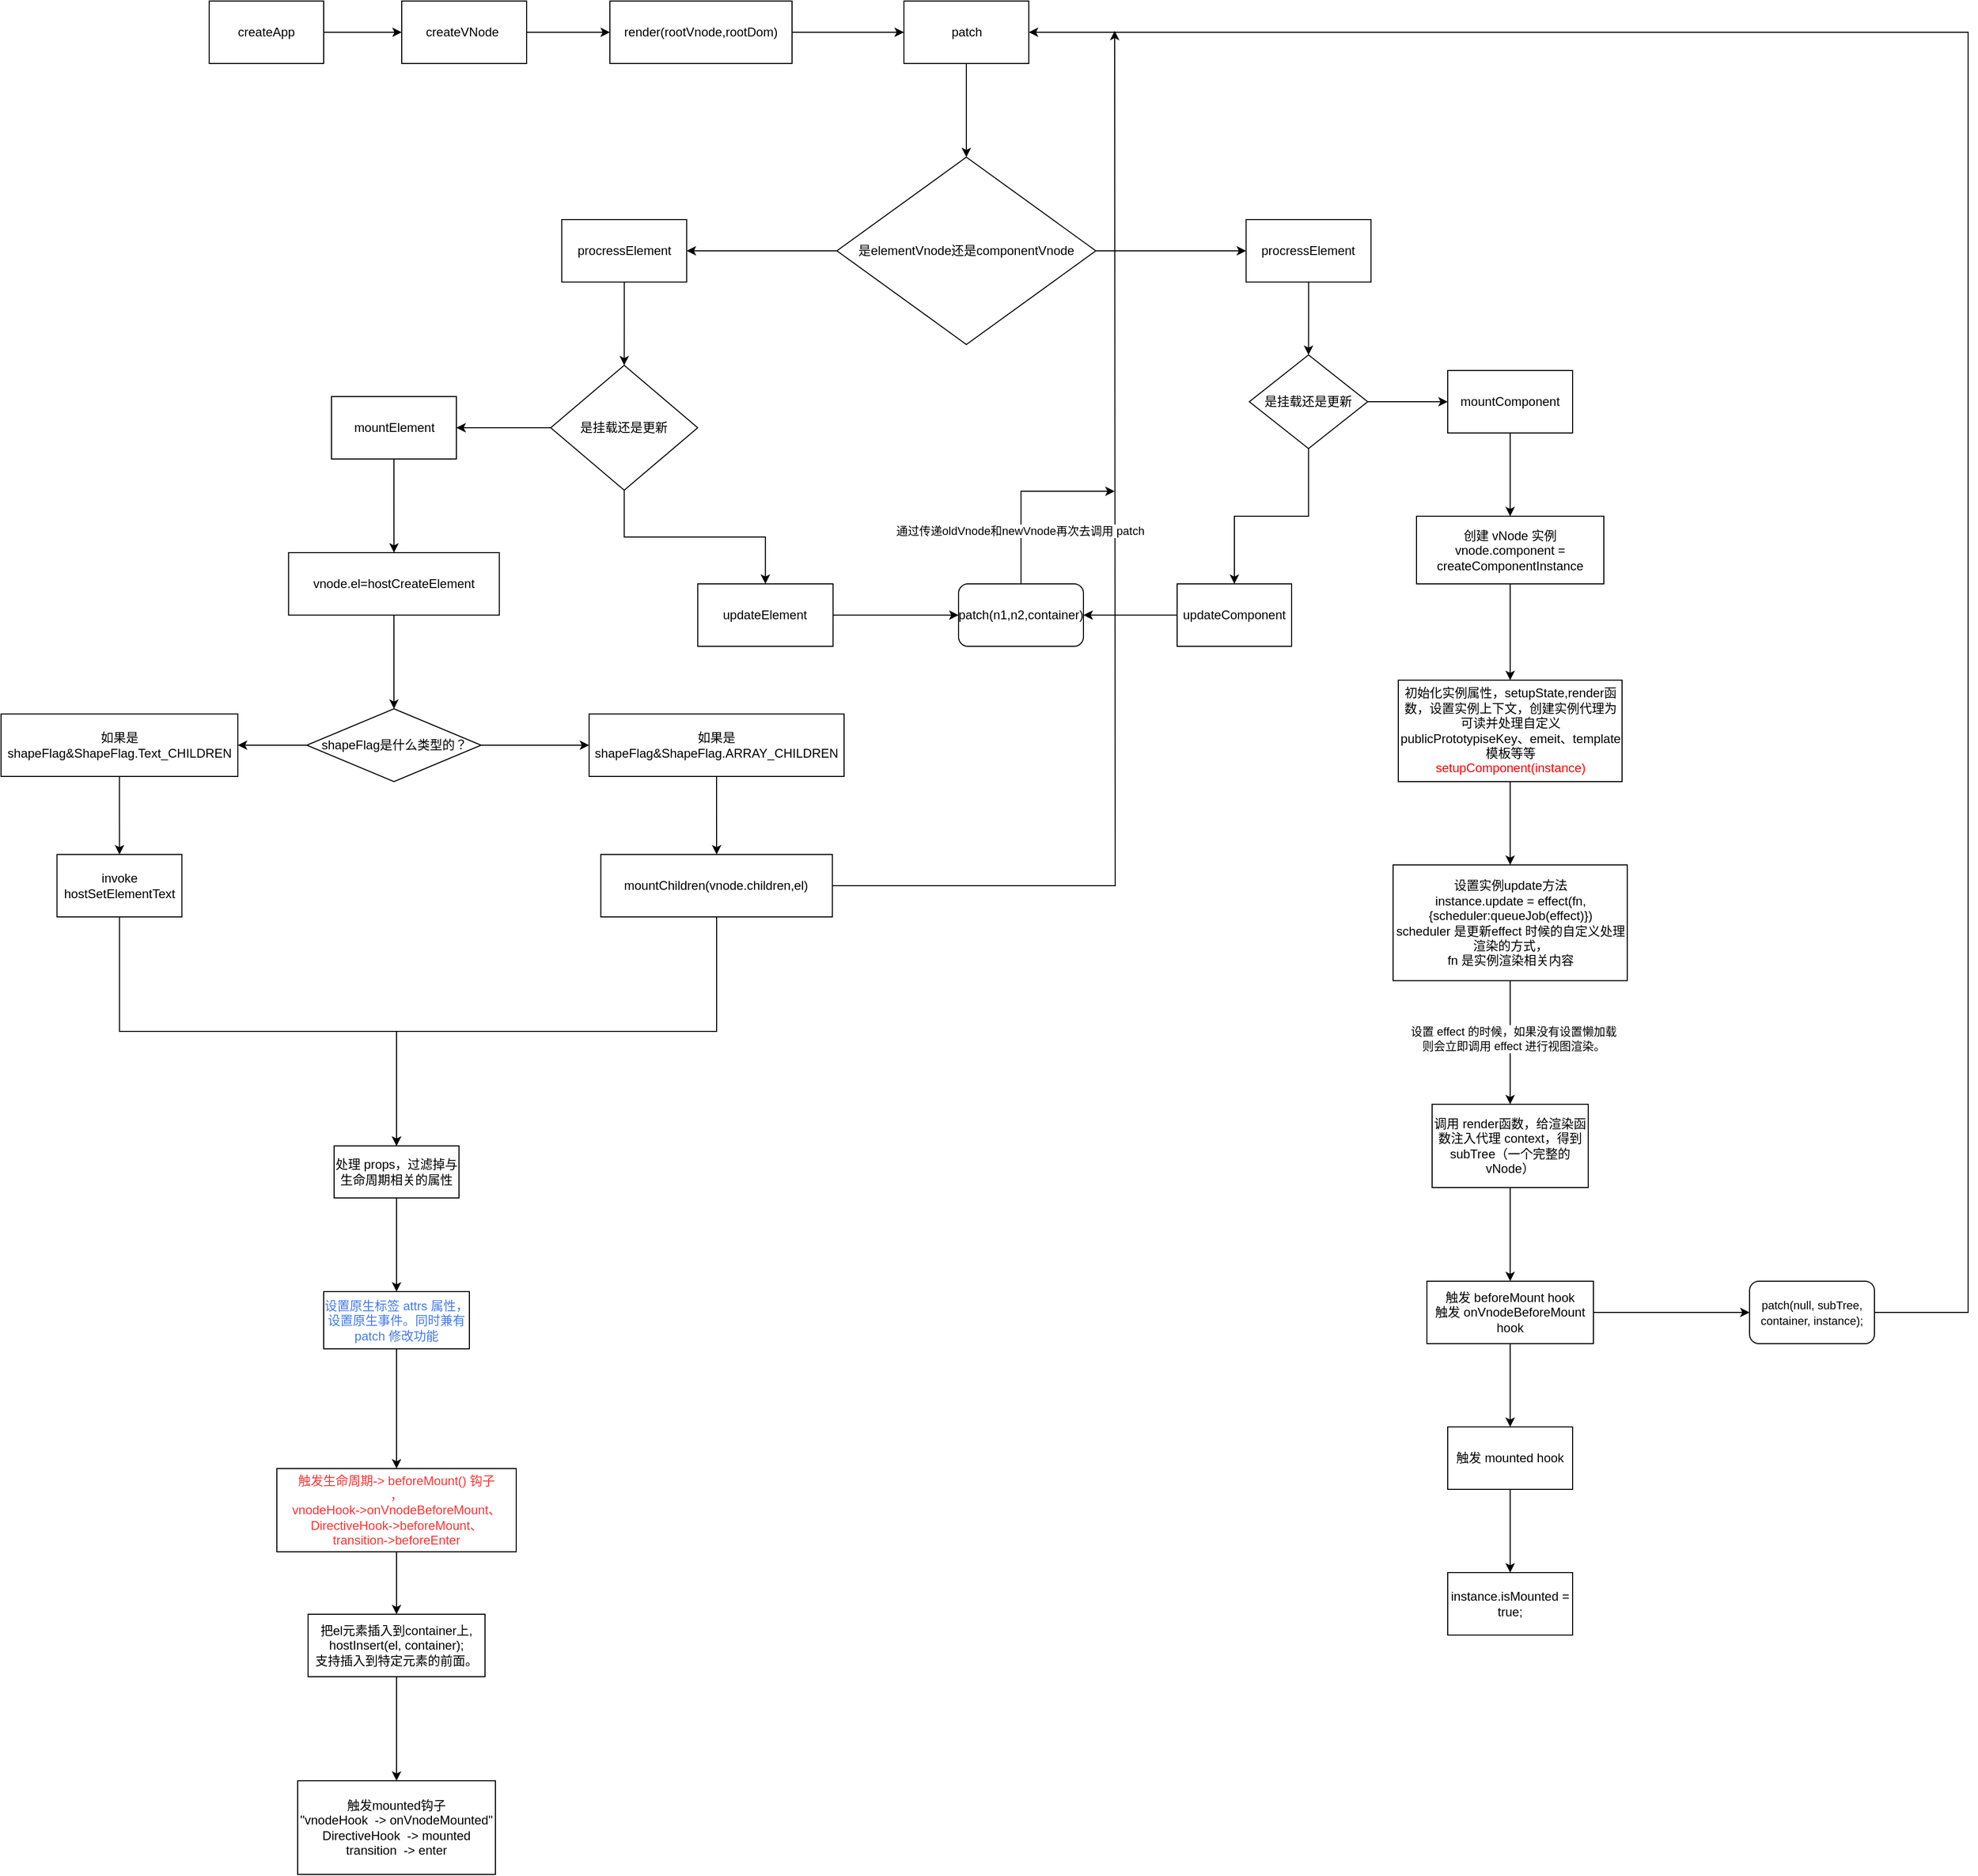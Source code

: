 <mxfile version="14.9.2" type="github">
  <diagram id="I8amUebuneuJQ4XskiNJ" name="第 1 页">
    <mxGraphModel dx="1810" dy="530" grid="1" gridSize="10" guides="1" tooltips="1" connect="1" arrows="1" fold="1" page="1" pageScale="1" pageWidth="827" pageHeight="1169" math="0" shadow="0">
      <root>
        <mxCell id="0" />
        <mxCell id="1" parent="0" />
        <mxCell id="YHqq5NevsVm51CY2uchS-3" value="" style="edgeStyle=orthogonalEdgeStyle;rounded=0;orthogonalLoop=1;jettySize=auto;html=1;" edge="1" parent="1" source="YHqq5NevsVm51CY2uchS-1" target="YHqq5NevsVm51CY2uchS-2">
          <mxGeometry relative="1" as="geometry" />
        </mxCell>
        <mxCell id="YHqq5NevsVm51CY2uchS-1" value="createApp" style="rounded=0;whiteSpace=wrap;html=1;" vertex="1" parent="1">
          <mxGeometry x="70" y="210" width="110" height="60" as="geometry" />
        </mxCell>
        <mxCell id="YHqq5NevsVm51CY2uchS-5" value="" style="edgeStyle=orthogonalEdgeStyle;rounded=0;orthogonalLoop=1;jettySize=auto;html=1;" edge="1" parent="1" source="YHqq5NevsVm51CY2uchS-2" target="YHqq5NevsVm51CY2uchS-4">
          <mxGeometry relative="1" as="geometry" />
        </mxCell>
        <mxCell id="YHqq5NevsVm51CY2uchS-2" value="createVNode&lt;span style=&quot;white-space: pre&quot;&gt;	&lt;/span&gt;" style="whiteSpace=wrap;html=1;rounded=0;" vertex="1" parent="1">
          <mxGeometry x="255" y="210" width="120" height="60" as="geometry" />
        </mxCell>
        <mxCell id="YHqq5NevsVm51CY2uchS-7" value="" style="edgeStyle=orthogonalEdgeStyle;rounded=0;orthogonalLoop=1;jettySize=auto;html=1;" edge="1" parent="1" source="YHqq5NevsVm51CY2uchS-4" target="YHqq5NevsVm51CY2uchS-6">
          <mxGeometry relative="1" as="geometry" />
        </mxCell>
        <mxCell id="YHqq5NevsVm51CY2uchS-4" value="render(rootVnode,rootDom)" style="whiteSpace=wrap;html=1;rounded=0;" vertex="1" parent="1">
          <mxGeometry x="455" y="210" width="175" height="60" as="geometry" />
        </mxCell>
        <mxCell id="YHqq5NevsVm51CY2uchS-9" value="" style="edgeStyle=orthogonalEdgeStyle;rounded=0;orthogonalLoop=1;jettySize=auto;html=1;" edge="1" parent="1" source="YHqq5NevsVm51CY2uchS-6" target="YHqq5NevsVm51CY2uchS-8">
          <mxGeometry relative="1" as="geometry" />
        </mxCell>
        <mxCell id="YHqq5NevsVm51CY2uchS-6" value="patch" style="whiteSpace=wrap;html=1;rounded=0;" vertex="1" parent="1">
          <mxGeometry x="737.5" y="210" width="120" height="60" as="geometry" />
        </mxCell>
        <mxCell id="YHqq5NevsVm51CY2uchS-11" value="" style="edgeStyle=orthogonalEdgeStyle;rounded=0;orthogonalLoop=1;jettySize=auto;html=1;" edge="1" parent="1" source="YHqq5NevsVm51CY2uchS-8" target="YHqq5NevsVm51CY2uchS-10">
          <mxGeometry relative="1" as="geometry" />
        </mxCell>
        <mxCell id="YHqq5NevsVm51CY2uchS-51" value="" style="edgeStyle=orthogonalEdgeStyle;rounded=0;orthogonalLoop=1;jettySize=auto;html=1;" edge="1" parent="1" source="YHqq5NevsVm51CY2uchS-8" target="YHqq5NevsVm51CY2uchS-50">
          <mxGeometry relative="1" as="geometry" />
        </mxCell>
        <mxCell id="YHqq5NevsVm51CY2uchS-8" value="是elementVnode还是componentVnode" style="rhombus;whiteSpace=wrap;html=1;rounded=0;" vertex="1" parent="1">
          <mxGeometry x="673.13" y="360" width="248.75" height="180" as="geometry" />
        </mxCell>
        <mxCell id="YHqq5NevsVm51CY2uchS-17" value="" style="edgeStyle=orthogonalEdgeStyle;rounded=0;orthogonalLoop=1;jettySize=auto;html=1;" edge="1" parent="1" source="YHqq5NevsVm51CY2uchS-10" target="YHqq5NevsVm51CY2uchS-16">
          <mxGeometry relative="1" as="geometry" />
        </mxCell>
        <mxCell id="YHqq5NevsVm51CY2uchS-10" value="procressElement" style="whiteSpace=wrap;html=1;rounded=0;" vertex="1" parent="1">
          <mxGeometry x="408.755" y="420" width="120" height="60" as="geometry" />
        </mxCell>
        <mxCell id="YHqq5NevsVm51CY2uchS-19" value="" style="edgeStyle=orthogonalEdgeStyle;rounded=0;orthogonalLoop=1;jettySize=auto;html=1;" edge="1" parent="1" source="YHqq5NevsVm51CY2uchS-16" target="YHqq5NevsVm51CY2uchS-18">
          <mxGeometry relative="1" as="geometry" />
        </mxCell>
        <mxCell id="YHqq5NevsVm51CY2uchS-29" value="" style="edgeStyle=orthogonalEdgeStyle;rounded=0;orthogonalLoop=1;jettySize=auto;html=1;" edge="1" parent="1" source="YHqq5NevsVm51CY2uchS-16" target="YHqq5NevsVm51CY2uchS-28">
          <mxGeometry relative="1" as="geometry" />
        </mxCell>
        <mxCell id="YHqq5NevsVm51CY2uchS-16" value="是挂载还是更新" style="rhombus;whiteSpace=wrap;html=1;rounded=0;" vertex="1" parent="1">
          <mxGeometry x="398.13" y="560" width="141.25" height="120" as="geometry" />
        </mxCell>
        <mxCell id="YHqq5NevsVm51CY2uchS-21" value="" style="edgeStyle=orthogonalEdgeStyle;rounded=0;orthogonalLoop=1;jettySize=auto;html=1;" edge="1" parent="1" source="YHqq5NevsVm51CY2uchS-18" target="YHqq5NevsVm51CY2uchS-20">
          <mxGeometry relative="1" as="geometry" />
        </mxCell>
        <mxCell id="YHqq5NevsVm51CY2uchS-18" value="mountElement" style="whiteSpace=wrap;html=1;rounded=0;" vertex="1" parent="1">
          <mxGeometry x="187.505" y="590" width="120" height="60" as="geometry" />
        </mxCell>
        <mxCell id="YHqq5NevsVm51CY2uchS-23" value="" style="edgeStyle=orthogonalEdgeStyle;rounded=0;orthogonalLoop=1;jettySize=auto;html=1;" edge="1" parent="1" source="YHqq5NevsVm51CY2uchS-20" target="YHqq5NevsVm51CY2uchS-22">
          <mxGeometry relative="1" as="geometry" />
        </mxCell>
        <mxCell id="YHqq5NevsVm51CY2uchS-20" value="vnode.el=hostCreateElement" style="whiteSpace=wrap;html=1;rounded=0;" vertex="1" parent="1">
          <mxGeometry x="146.26" y="740" width="202.5" height="60" as="geometry" />
        </mxCell>
        <mxCell id="YHqq5NevsVm51CY2uchS-25" value="" style="edgeStyle=orthogonalEdgeStyle;rounded=0;orthogonalLoop=1;jettySize=auto;html=1;" edge="1" parent="1" source="YHqq5NevsVm51CY2uchS-22" target="YHqq5NevsVm51CY2uchS-24">
          <mxGeometry relative="1" as="geometry" />
        </mxCell>
        <mxCell id="YHqq5NevsVm51CY2uchS-31" value="" style="edgeStyle=orthogonalEdgeStyle;rounded=0;orthogonalLoop=1;jettySize=auto;html=1;" edge="1" parent="1" source="YHqq5NevsVm51CY2uchS-22" target="YHqq5NevsVm51CY2uchS-30">
          <mxGeometry relative="1" as="geometry" />
        </mxCell>
        <mxCell id="YHqq5NevsVm51CY2uchS-22" value="shapeFlag是什么类型的？" style="rhombus;whiteSpace=wrap;html=1;fontFamily=Helvetica;fontSize=12;fontColor=#000000;align=center;strokeColor=#000000;fillColor=#ffffff;" vertex="1" parent="1">
          <mxGeometry x="163.76" y="890" width="167.51" height="70" as="geometry" />
        </mxCell>
        <mxCell id="YHqq5NevsVm51CY2uchS-27" value="" style="edgeStyle=orthogonalEdgeStyle;rounded=0;orthogonalLoop=1;jettySize=auto;html=1;" edge="1" parent="1" source="YHqq5NevsVm51CY2uchS-24" target="YHqq5NevsVm51CY2uchS-26">
          <mxGeometry relative="1" as="geometry" />
        </mxCell>
        <mxCell id="YHqq5NevsVm51CY2uchS-24" value="如果是shapeFlag&amp;amp;ShapeFlag.Text_CHILDREN" style="whiteSpace=wrap;html=1;rounded=0;" vertex="1" parent="1">
          <mxGeometry x="-130" y="895" width="227.51" height="60" as="geometry" />
        </mxCell>
        <mxCell id="YHqq5NevsVm51CY2uchS-37" value="" style="edgeStyle=orthogonalEdgeStyle;rounded=0;orthogonalLoop=1;jettySize=auto;html=1;" edge="1" parent="1" source="YHqq5NevsVm51CY2uchS-26" target="YHqq5NevsVm51CY2uchS-36">
          <mxGeometry relative="1" as="geometry">
            <Array as="points">
              <mxPoint x="-16" y="1200" />
              <mxPoint x="250" y="1200" />
            </Array>
          </mxGeometry>
        </mxCell>
        <mxCell id="YHqq5NevsVm51CY2uchS-26" value="invoke hostSetElementText" style="whiteSpace=wrap;html=1;rounded=0;" vertex="1" parent="1">
          <mxGeometry x="-76.245" y="1030" width="120" height="60" as="geometry" />
        </mxCell>
        <mxCell id="YHqq5NevsVm51CY2uchS-88" style="edgeStyle=orthogonalEdgeStyle;rounded=0;orthogonalLoop=1;jettySize=auto;html=1;" edge="1" parent="1" source="YHqq5NevsVm51CY2uchS-28" target="YHqq5NevsVm51CY2uchS-86">
          <mxGeometry relative="1" as="geometry" />
        </mxCell>
        <mxCell id="YHqq5NevsVm51CY2uchS-28" value="&lt;span&gt;updateElement&lt;/span&gt;" style="whiteSpace=wrap;html=1;rounded=0;" vertex="1" parent="1">
          <mxGeometry x="539.38" y="770" width="130" height="60" as="geometry" />
        </mxCell>
        <mxCell id="YHqq5NevsVm51CY2uchS-33" value="" style="edgeStyle=orthogonalEdgeStyle;rounded=0;orthogonalLoop=1;jettySize=auto;html=1;" edge="1" parent="1" source="YHqq5NevsVm51CY2uchS-30" target="YHqq5NevsVm51CY2uchS-32">
          <mxGeometry relative="1" as="geometry" />
        </mxCell>
        <mxCell id="YHqq5NevsVm51CY2uchS-30" value="如果是shapeFlag&amp;amp;ShapeFlag.ARRAY_CHILDREN" style="whiteSpace=wrap;html=1;" vertex="1" parent="1">
          <mxGeometry x="435.03" y="895" width="244.98" height="60" as="geometry" />
        </mxCell>
        <mxCell id="YHqq5NevsVm51CY2uchS-48" style="edgeStyle=orthogonalEdgeStyle;rounded=0;orthogonalLoop=1;jettySize=auto;html=1;entryX=0.5;entryY=0;entryDx=0;entryDy=0;" edge="1" parent="1" source="YHqq5NevsVm51CY2uchS-32" target="YHqq5NevsVm51CY2uchS-36">
          <mxGeometry relative="1" as="geometry">
            <Array as="points">
              <mxPoint x="558" y="1200" />
              <mxPoint x="250" y="1200" />
            </Array>
          </mxGeometry>
        </mxCell>
        <mxCell id="YHqq5NevsVm51CY2uchS-91" style="edgeStyle=orthogonalEdgeStyle;rounded=0;orthogonalLoop=1;jettySize=auto;html=1;" edge="1" parent="1" source="YHqq5NevsVm51CY2uchS-32">
          <mxGeometry relative="1" as="geometry">
            <mxPoint x="940" y="238.621" as="targetPoint" />
          </mxGeometry>
        </mxCell>
        <mxCell id="YHqq5NevsVm51CY2uchS-32" value="mountChildren(vnode.children,el)" style="whiteSpace=wrap;html=1;" vertex="1" parent="1">
          <mxGeometry x="446.28" y="1030" width="222.48" height="60" as="geometry" />
        </mxCell>
        <mxCell id="YHqq5NevsVm51CY2uchS-41" value="" style="edgeStyle=orthogonalEdgeStyle;rounded=0;orthogonalLoop=1;jettySize=auto;html=1;" edge="1" parent="1" source="YHqq5NevsVm51CY2uchS-36" target="YHqq5NevsVm51CY2uchS-40">
          <mxGeometry relative="1" as="geometry" />
        </mxCell>
        <mxCell id="YHqq5NevsVm51CY2uchS-36" value="处理 props，过滤掉与生命周期相关的属性" style="whiteSpace=wrap;html=1;rounded=0;" vertex="1" parent="1">
          <mxGeometry x="190" y="1310" width="120" height="50" as="geometry" />
        </mxCell>
        <mxCell id="YHqq5NevsVm51CY2uchS-43" value="" style="edgeStyle=orthogonalEdgeStyle;rounded=0;orthogonalLoop=1;jettySize=auto;html=1;" edge="1" parent="1" source="YHqq5NevsVm51CY2uchS-40" target="YHqq5NevsVm51CY2uchS-42">
          <mxGeometry relative="1" as="geometry" />
        </mxCell>
        <mxCell id="YHqq5NevsVm51CY2uchS-40" value="&lt;font color=&quot;#437aed&quot;&gt;设置原生标签 attrs 属性，设置原生事件。同时兼有 patch 修改功能&lt;/font&gt;" style="whiteSpace=wrap;html=1;rounded=0;" vertex="1" parent="1">
          <mxGeometry x="180" y="1450" width="140" height="55" as="geometry" />
        </mxCell>
        <mxCell id="YHqq5NevsVm51CY2uchS-45" value="" style="edgeStyle=orthogonalEdgeStyle;rounded=0;orthogonalLoop=1;jettySize=auto;html=1;" edge="1" parent="1" source="YHqq5NevsVm51CY2uchS-42" target="YHqq5NevsVm51CY2uchS-44">
          <mxGeometry relative="1" as="geometry" />
        </mxCell>
        <mxCell id="YHqq5NevsVm51CY2uchS-42" value="&lt;font color=&quot;#ff3333&quot;&gt;触发生命周期-&amp;gt; beforeMount() 钩子&lt;br&gt;，&lt;br&gt;vnodeHook-&amp;gt;onVnodeBeforeMount、&lt;br&gt;DirectiveHook-&amp;gt;beforeMount、&lt;br&gt;transition-&amp;gt;beforeEnter&lt;/font&gt;" style="whiteSpace=wrap;html=1;rounded=0;" vertex="1" parent="1">
          <mxGeometry x="135" y="1620" width="230" height="80" as="geometry" />
        </mxCell>
        <mxCell id="YHqq5NevsVm51CY2uchS-47" value="" style="edgeStyle=orthogonalEdgeStyle;rounded=0;orthogonalLoop=1;jettySize=auto;html=1;" edge="1" parent="1" source="YHqq5NevsVm51CY2uchS-44" target="YHqq5NevsVm51CY2uchS-46">
          <mxGeometry relative="1" as="geometry" />
        </mxCell>
        <mxCell id="YHqq5NevsVm51CY2uchS-44" value="把el元素插入到container上,&lt;br&gt;hostInsert(el, container);&lt;br&gt;支持插入到特定元素的前面。" style="whiteSpace=wrap;html=1;rounded=0;" vertex="1" parent="1">
          <mxGeometry x="165" y="1760" width="170" height="60" as="geometry" />
        </mxCell>
        <mxCell id="YHqq5NevsVm51CY2uchS-46" value="触发mounted钩子&lt;br&gt;&quot;vnodeHook&amp;nbsp; -&amp;gt; onVnodeMounted&quot;&lt;br&gt;DirectiveHook&amp;nbsp; -&amp;gt; mounted&lt;br&gt;transition&amp;nbsp; -&amp;gt; enter" style="whiteSpace=wrap;html=1;rounded=0;" vertex="1" parent="1">
          <mxGeometry x="155" y="1920" width="190" height="90" as="geometry" />
        </mxCell>
        <mxCell id="YHqq5NevsVm51CY2uchS-53" value="" style="edgeStyle=orthogonalEdgeStyle;rounded=0;orthogonalLoop=1;jettySize=auto;html=1;" edge="1" parent="1" source="YHqq5NevsVm51CY2uchS-50" target="YHqq5NevsVm51CY2uchS-52">
          <mxGeometry relative="1" as="geometry" />
        </mxCell>
        <mxCell id="YHqq5NevsVm51CY2uchS-50" value="procressElement" style="whiteSpace=wrap;html=1;rounded=0;" vertex="1" parent="1">
          <mxGeometry x="1066.26" y="420" width="120" height="60" as="geometry" />
        </mxCell>
        <mxCell id="YHqq5NevsVm51CY2uchS-55" value="" style="edgeStyle=orthogonalEdgeStyle;rounded=0;orthogonalLoop=1;jettySize=auto;html=1;" edge="1" parent="1" source="YHqq5NevsVm51CY2uchS-52" target="YHqq5NevsVm51CY2uchS-54">
          <mxGeometry relative="1" as="geometry" />
        </mxCell>
        <mxCell id="YHqq5NevsVm51CY2uchS-57" value="" style="edgeStyle=orthogonalEdgeStyle;rounded=0;orthogonalLoop=1;jettySize=auto;html=1;" edge="1" parent="1" source="YHqq5NevsVm51CY2uchS-52" target="YHqq5NevsVm51CY2uchS-56">
          <mxGeometry relative="1" as="geometry" />
        </mxCell>
        <mxCell id="YHqq5NevsVm51CY2uchS-52" value="是挂载还是更新" style="rhombus;whiteSpace=wrap;html=1;rounded=0;" vertex="1" parent="1">
          <mxGeometry x="1069.39" y="550" width="113.74" height="90" as="geometry" />
        </mxCell>
        <mxCell id="YHqq5NevsVm51CY2uchS-60" value="" style="edgeStyle=orthogonalEdgeStyle;rounded=0;orthogonalLoop=1;jettySize=auto;html=1;" edge="1" parent="1" source="YHqq5NevsVm51CY2uchS-56" target="YHqq5NevsVm51CY2uchS-59">
          <mxGeometry relative="1" as="geometry" />
        </mxCell>
        <mxCell id="YHqq5NevsVm51CY2uchS-56" value="mountComponent" style="whiteSpace=wrap;html=1;rounded=0;" vertex="1" parent="1">
          <mxGeometry x="1260" y="565" width="120" height="60" as="geometry" />
        </mxCell>
        <mxCell id="YHqq5NevsVm51CY2uchS-62" value="" style="edgeStyle=orthogonalEdgeStyle;rounded=0;orthogonalLoop=1;jettySize=auto;html=1;" edge="1" parent="1" source="YHqq5NevsVm51CY2uchS-59" target="YHqq5NevsVm51CY2uchS-61">
          <mxGeometry relative="1" as="geometry" />
        </mxCell>
        <mxCell id="YHqq5NevsVm51CY2uchS-59" value="创建 vNode 实例&lt;br&gt;vnode.component = createComponentInstance" style="whiteSpace=wrap;html=1;rounded=0;" vertex="1" parent="1">
          <mxGeometry x="1230" y="705" width="180" height="65" as="geometry" />
        </mxCell>
        <mxCell id="YHqq5NevsVm51CY2uchS-64" value="" style="edgeStyle=orthogonalEdgeStyle;rounded=0;orthogonalLoop=1;jettySize=auto;html=1;" edge="1" parent="1" source="YHqq5NevsVm51CY2uchS-61" target="YHqq5NevsVm51CY2uchS-63">
          <mxGeometry relative="1" as="geometry" />
        </mxCell>
        <mxCell id="YHqq5NevsVm51CY2uchS-61" value="初始化实例属性，setupState,render函数，设置实例上下文，创建实例代理为可读并处理自定义publicPrototypiseKey、emeit、template模板等等&lt;br&gt;&lt;font color=&quot;#ff0000&quot;&gt;setupComponent(instance)&lt;/font&gt;" style="whiteSpace=wrap;html=1;rounded=0;" vertex="1" parent="1">
          <mxGeometry x="1212.5" y="862.5" width="215" height="97.5" as="geometry" />
        </mxCell>
        <mxCell id="YHqq5NevsVm51CY2uchS-66" value="" style="edgeStyle=orthogonalEdgeStyle;rounded=0;orthogonalLoop=1;jettySize=auto;html=1;" edge="1" parent="1" source="YHqq5NevsVm51CY2uchS-63" target="YHqq5NevsVm51CY2uchS-65">
          <mxGeometry relative="1" as="geometry" />
        </mxCell>
        <mxCell id="YHqq5NevsVm51CY2uchS-67" value="设置 effect 的时候，如果没有设置懒加载&lt;br&gt;则会立即调用 effect 进行视图渲染。" style="edgeLabel;html=1;align=center;verticalAlign=middle;resizable=0;points=[];" vertex="1" connectable="0" parent="YHqq5NevsVm51CY2uchS-66">
          <mxGeometry x="-0.072" y="3" relative="1" as="geometry">
            <mxPoint as="offset" />
          </mxGeometry>
        </mxCell>
        <mxCell id="YHqq5NevsVm51CY2uchS-63" value="设置实例update方法&lt;br&gt;instance.update = effect(fn,{scheduler:queueJob(effect)})&lt;br&gt;scheduler 是更新effect 时候的自定义处理渲染的方式，&lt;br&gt;fn 是实例渲染相关内容" style="whiteSpace=wrap;html=1;rounded=0;" vertex="1" parent="1">
          <mxGeometry x="1207.5" y="1040" width="225" height="111.25" as="geometry" />
        </mxCell>
        <mxCell id="YHqq5NevsVm51CY2uchS-69" value="" style="edgeStyle=orthogonalEdgeStyle;rounded=0;orthogonalLoop=1;jettySize=auto;html=1;" edge="1" parent="1" source="YHqq5NevsVm51CY2uchS-65" target="YHqq5NevsVm51CY2uchS-68">
          <mxGeometry relative="1" as="geometry" />
        </mxCell>
        <mxCell id="YHqq5NevsVm51CY2uchS-65" value="调用 render函数，给渲染函数注入代理 context，得到 subTree（一个完整的vNode）" style="whiteSpace=wrap;html=1;rounded=0;" vertex="1" parent="1">
          <mxGeometry x="1245" y="1270.01" width="150" height="79.99" as="geometry" />
        </mxCell>
        <mxCell id="YHqq5NevsVm51CY2uchS-72" style="edgeStyle=orthogonalEdgeStyle;rounded=0;orthogonalLoop=1;jettySize=auto;html=1;entryX=1;entryY=0.5;entryDx=0;entryDy=0;startArrow=none;" edge="1" parent="1" source="YHqq5NevsVm51CY2uchS-75" target="YHqq5NevsVm51CY2uchS-6">
          <mxGeometry relative="1" as="geometry">
            <Array as="points">
              <mxPoint x="1760" y="240" />
            </Array>
          </mxGeometry>
        </mxCell>
        <mxCell id="YHqq5NevsVm51CY2uchS-80" style="edgeStyle=orthogonalEdgeStyle;rounded=0;orthogonalLoop=1;jettySize=auto;html=1;entryX=0;entryY=0.5;entryDx=0;entryDy=0;" edge="1" parent="1" source="YHqq5NevsVm51CY2uchS-68" target="YHqq5NevsVm51CY2uchS-75">
          <mxGeometry relative="1" as="geometry" />
        </mxCell>
        <mxCell id="YHqq5NevsVm51CY2uchS-82" value="" style="edgeStyle=orthogonalEdgeStyle;rounded=0;orthogonalLoop=1;jettySize=auto;html=1;" edge="1" parent="1" source="YHqq5NevsVm51CY2uchS-68" target="YHqq5NevsVm51CY2uchS-81">
          <mxGeometry relative="1" as="geometry" />
        </mxCell>
        <mxCell id="YHqq5NevsVm51CY2uchS-68" value="触发 beforeMount hook&lt;br&gt;触发 onVnodeBeforeMount hook" style="whiteSpace=wrap;html=1;rounded=0;" vertex="1" parent="1">
          <mxGeometry x="1240" y="1440" width="160" height="60" as="geometry" />
        </mxCell>
        <mxCell id="YHqq5NevsVm51CY2uchS-75" value="&lt;span style=&quot;font-size: 11px ; background-color: rgb(255 , 255 , 255)&quot;&gt;patch(null, subTree, container, instance);&lt;/span&gt;" style="rounded=1;whiteSpace=wrap;html=1;" vertex="1" parent="1">
          <mxGeometry x="1550" y="1440" width="120" height="60" as="geometry" />
        </mxCell>
        <mxCell id="YHqq5NevsVm51CY2uchS-84" value="" style="edgeStyle=orthogonalEdgeStyle;rounded=0;orthogonalLoop=1;jettySize=auto;html=1;" edge="1" parent="1" source="YHqq5NevsVm51CY2uchS-81" target="YHqq5NevsVm51CY2uchS-83">
          <mxGeometry relative="1" as="geometry" />
        </mxCell>
        <mxCell id="YHqq5NevsVm51CY2uchS-81" value="触发 mounted hook" style="whiteSpace=wrap;html=1;rounded=0;" vertex="1" parent="1">
          <mxGeometry x="1260" y="1580" width="120" height="60" as="geometry" />
        </mxCell>
        <mxCell id="YHqq5NevsVm51CY2uchS-83" value="instance.isMounted = true;" style="whiteSpace=wrap;html=1;rounded=0;" vertex="1" parent="1">
          <mxGeometry x="1260" y="1720" width="120" height="60" as="geometry" />
        </mxCell>
        <mxCell id="YHqq5NevsVm51CY2uchS-93" style="edgeStyle=orthogonalEdgeStyle;rounded=0;orthogonalLoop=1;jettySize=auto;html=1;" edge="1" parent="1" source="YHqq5NevsVm51CY2uchS-86">
          <mxGeometry relative="1" as="geometry">
            <mxPoint x="940" y="681" as="targetPoint" />
            <Array as="points">
              <mxPoint x="850" y="681" />
            </Array>
          </mxGeometry>
        </mxCell>
        <mxCell id="YHqq5NevsVm51CY2uchS-94" value="通过传递oldVnode和newVnode再次去调用 patch" style="edgeLabel;html=1;align=center;verticalAlign=middle;resizable=0;points=[];" vertex="1" connectable="0" parent="YHqq5NevsVm51CY2uchS-93">
          <mxGeometry x="-0.43" y="1" relative="1" as="geometry">
            <mxPoint as="offset" />
          </mxGeometry>
        </mxCell>
        <mxCell id="YHqq5NevsVm51CY2uchS-86" value="patch(n1,n2,container)" style="rounded=1;whiteSpace=wrap;html=1;" vertex="1" parent="1">
          <mxGeometry x="790" y="770" width="120" height="60" as="geometry" />
        </mxCell>
        <mxCell id="YHqq5NevsVm51CY2uchS-92" style="edgeStyle=orthogonalEdgeStyle;rounded=0;orthogonalLoop=1;jettySize=auto;html=1;entryX=1;entryY=0.5;entryDx=0;entryDy=0;" edge="1" parent="1" source="YHqq5NevsVm51CY2uchS-54" target="YHqq5NevsVm51CY2uchS-86">
          <mxGeometry relative="1" as="geometry" />
        </mxCell>
        <mxCell id="YHqq5NevsVm51CY2uchS-54" value="updateComponent" style="whiteSpace=wrap;html=1;rounded=0;" vertex="1" parent="1">
          <mxGeometry x="1000" y="770" width="110" height="60" as="geometry" />
        </mxCell>
      </root>
    </mxGraphModel>
  </diagram>
</mxfile>
